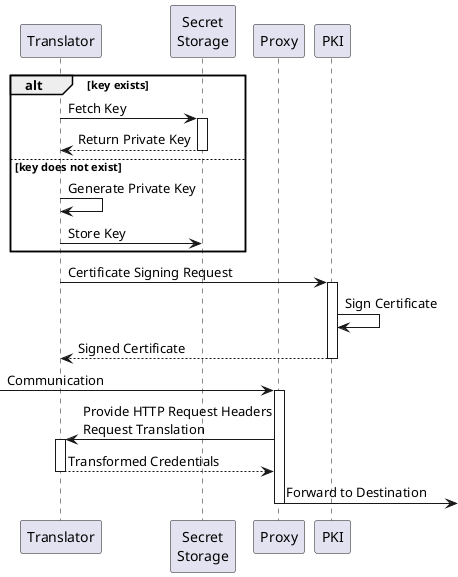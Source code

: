 @startuml

participant "Translator" as t
participant "Secret\nStorage" as sec
participant "Proxy" as p
participant "PKI" as k

alt key exists
    t -> sec : Fetch Key
    activate sec
    return Return Private Key
else key does not exist
    t -> t : Generate Private Key
    t -> sec : Store Key
end

t -> k : Certificate Signing Request
activate k
    k -> k : Sign Certificate
return Signed Certificate

[-> p : Communication
activate p
    p -> t : Provide HTTP Request Headers\nRequest Translation
    activate t
    return Transformed Credentials
    p ->] : Forward to Destination
deactivate p

@enduml
